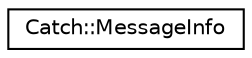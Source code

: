 digraph "Graphical Class Hierarchy"
{
  edge [fontname="Helvetica",fontsize="10",labelfontname="Helvetica",labelfontsize="10"];
  node [fontname="Helvetica",fontsize="10",shape=record];
  rankdir="LR";
  Node0 [label="Catch::MessageInfo",height=0.2,width=0.4,color="black", fillcolor="white", style="filled",URL="$struct_catch_1_1_message_info.html"];
}
